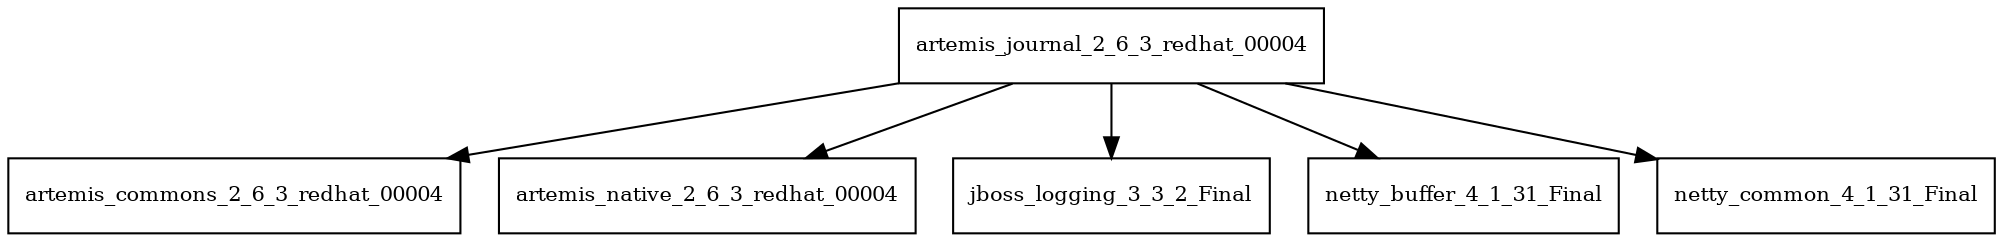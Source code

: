 digraph artemis_journal_2_6_3_redhat_00004_dependencies {
  node [shape = box, fontsize=10.0];
  artemis_journal_2_6_3_redhat_00004 -> artemis_commons_2_6_3_redhat_00004;
  artemis_journal_2_6_3_redhat_00004 -> artemis_native_2_6_3_redhat_00004;
  artemis_journal_2_6_3_redhat_00004 -> jboss_logging_3_3_2_Final;
  artemis_journal_2_6_3_redhat_00004 -> netty_buffer_4_1_31_Final;
  artemis_journal_2_6_3_redhat_00004 -> netty_common_4_1_31_Final;
}
